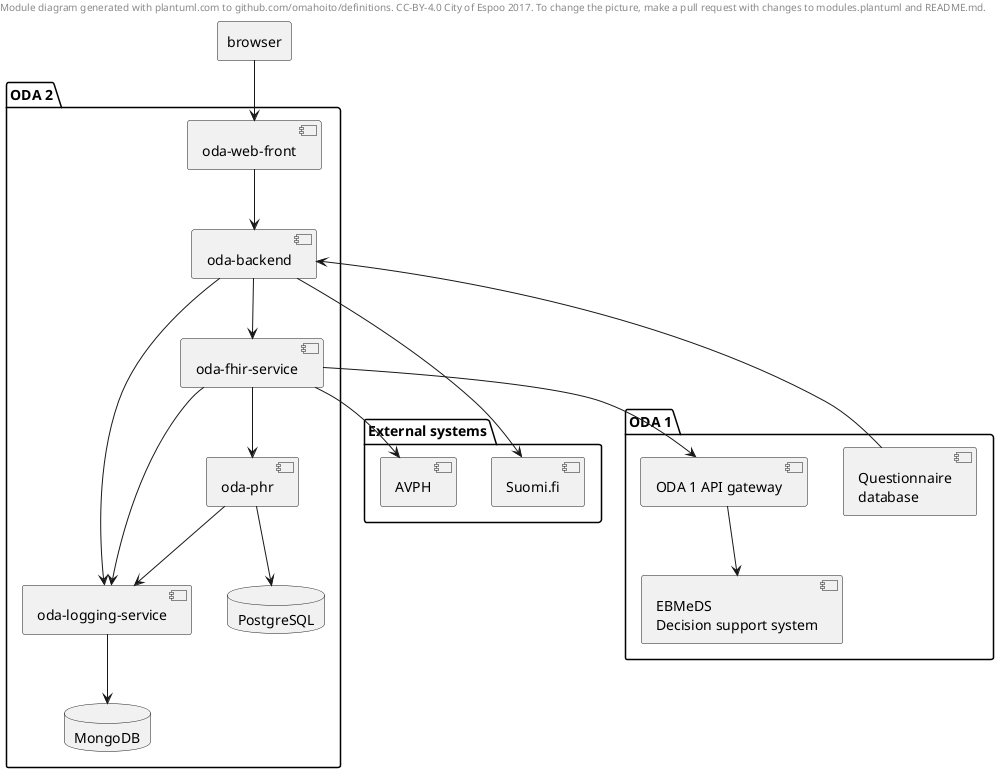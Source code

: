 @startuml
header
Module diagram generated with plantuml.com to github.com/omahoito/definitions. \
CC-BY-4.0 City of Espoo 2017. \
To change the picture, make a pull request with changes to modules.plantuml and README.md.
endheader

agent browser
folder "ODA 2" {
    component "oda-web-front" as owf
    component "oda-backend" as ob
    component "oda-fhir-service" as ofs
    component "oda-logging-service" as ols
    component "oda-phr" as op
    database "PostgreSQL" as postgres
    database "MongoDB" as mongo

    browser --> owf
    owf --> ob
    ob --> ofs
    ob --> ols
    ofs --> op
    ofs --> ols
    op --> ols
    op --> postgres
    ols --> mongo
}

folder "External systems" as ext {
    component "Suomi.fi" as suomifi
    component AVPH
}

ob --> suomifi
ofs --> AVPH

folder "ODA 1" {
    component "Questionnaire\ndatabase" as VKT
    component "ODA 1 API gateway" as ODA1
    component "EBMeDS\nDecision support system" as EBMeDS
    ODA1 --> EBMeDS
}

VKT --> ob
ofs --> ODA1

@enduml
